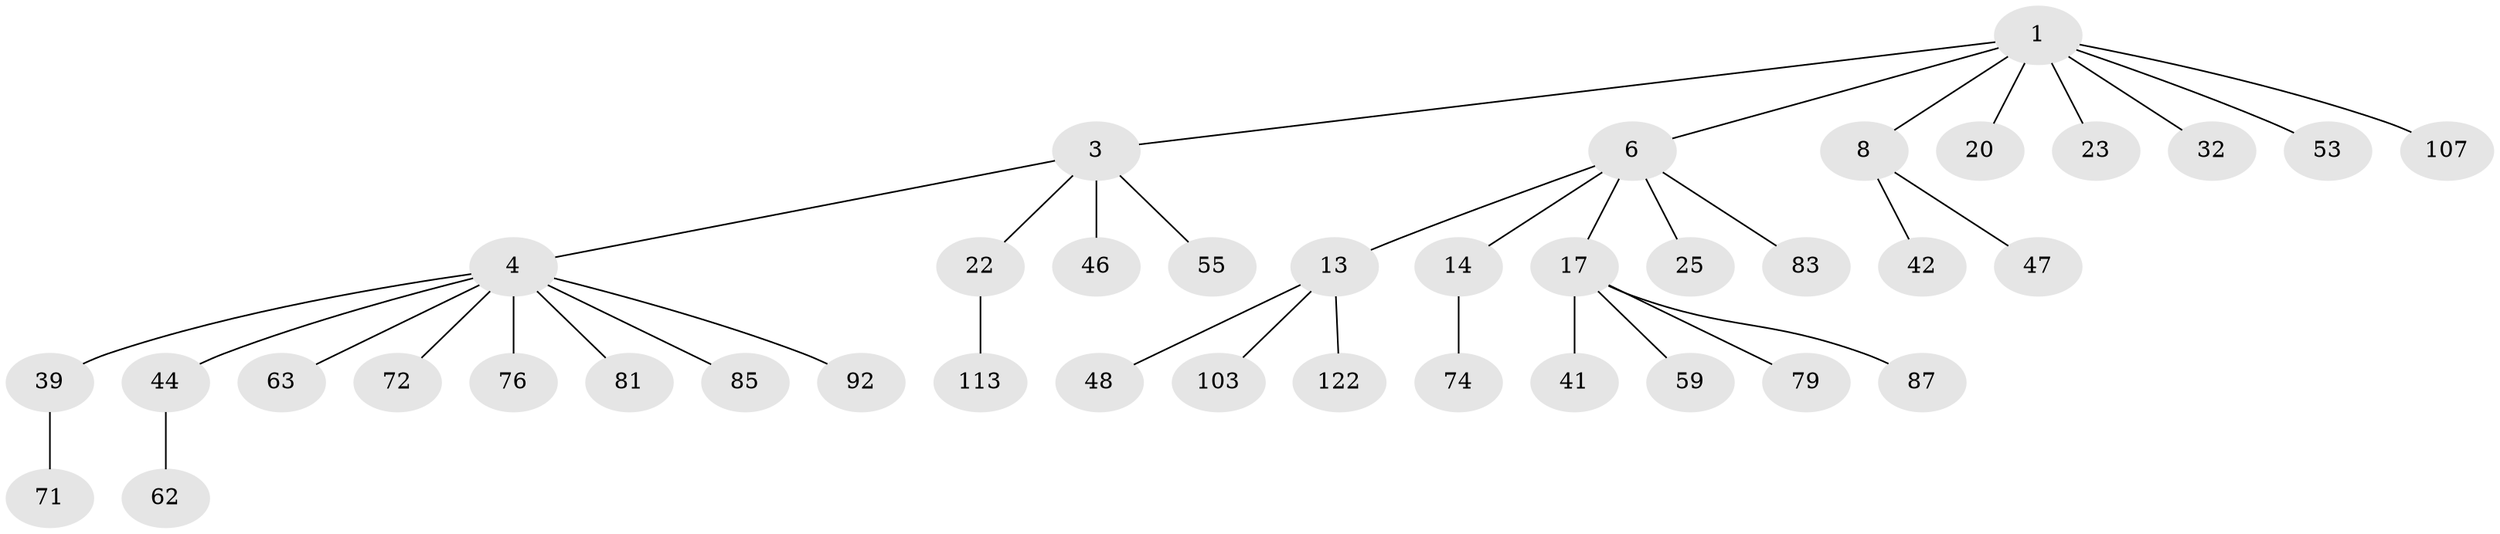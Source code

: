 // original degree distribution, {4: 0.1076923076923077, 6: 0.015384615384615385, 5: 0.023076923076923078, 3: 0.13846153846153847, 2: 0.2153846153846154, 1: 0.5}
// Generated by graph-tools (version 1.1) at 2025/19/03/04/25 18:19:23]
// undirected, 39 vertices, 38 edges
graph export_dot {
graph [start="1"]
  node [color=gray90,style=filled];
  1 [super="+2"];
  3 [super="+9+49"];
  4 [super="+7+65+50+5"];
  6 [super="+10+38+33"];
  8 [super="+70+88+26"];
  13 [super="+15+16"];
  14 [super="+51"];
  17 [super="+29+57+18"];
  20;
  22 [super="+35+102"];
  23 [super="+82+78+98"];
  25;
  32;
  39 [super="+52"];
  41 [super="+43"];
  42 [super="+77"];
  44 [super="+80+61"];
  46 [super="+68+116"];
  47 [super="+75"];
  48 [super="+128+54"];
  53;
  55 [super="+69+126+120+96"];
  59;
  62;
  63;
  71 [super="+101"];
  72;
  74;
  76 [super="+109"];
  79 [super="+105"];
  81 [super="+84"];
  83;
  85;
  87;
  92;
  103;
  107 [super="+112"];
  113;
  122;
  1 -- 8;
  1 -- 53;
  1 -- 107;
  1 -- 32;
  1 -- 3;
  1 -- 20;
  1 -- 6;
  1 -- 23;
  3 -- 4;
  3 -- 46;
  3 -- 22;
  3 -- 55;
  4 -- 63;
  4 -- 44;
  4 -- 76;
  4 -- 81;
  4 -- 85;
  4 -- 39;
  4 -- 72;
  4 -- 92;
  6 -- 17;
  6 -- 83;
  6 -- 25;
  6 -- 13;
  6 -- 14;
  8 -- 42;
  8 -- 47;
  13 -- 48;
  13 -- 122;
  13 -- 103;
  14 -- 74;
  17 -- 87;
  17 -- 41;
  17 -- 59;
  17 -- 79;
  22 -- 113;
  39 -- 71;
  44 -- 62;
}
